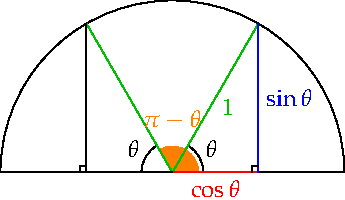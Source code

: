 settings.tex="pdflatex";

texpreamble("\usepackage{amsmath}
\usepackage{amsthm,amssymb}
\usepackage{mathpazo}
\usepackage[svgnames]{xcolor}
");
import graph;

size(0,100);


pair O=(0,0);
pair X=dir(0);
pair A=dir(60);
pair B=dir(180-60);
fill(O--arc(O,0.15X,0.15B)--cycle,orange);
draw(arc(O,X,dir(180)));
draw("$\theta$",arc(O,0.18X,0.18A));
draw(Label("$\pi-\theta$",Relative(0.75),align=2.5N),arc(O,0.15X,0.15B),orange);
draw("$\theta$",arc(O,0.18B,0.18dir(180)));

draw(-X--O--X);
draw("$1$",O--A,heavygreen);
draw(O--B,heavygreen);

draw("$\cos\theta$",O--(A.x,0),red);
draw("$\sin\theta$",(A.x,0)--A,blue);
draw((B.x,0)--O);
draw((B.x,0)--B);
draw((B.x-0.04,0)--(B.x-0.04,0.04)--(B.x,0.04));
draw((A.x-0.04,0)--(A.x-0.04,0.04)--(A.x,0.04));


//dot("$A$",A,A);